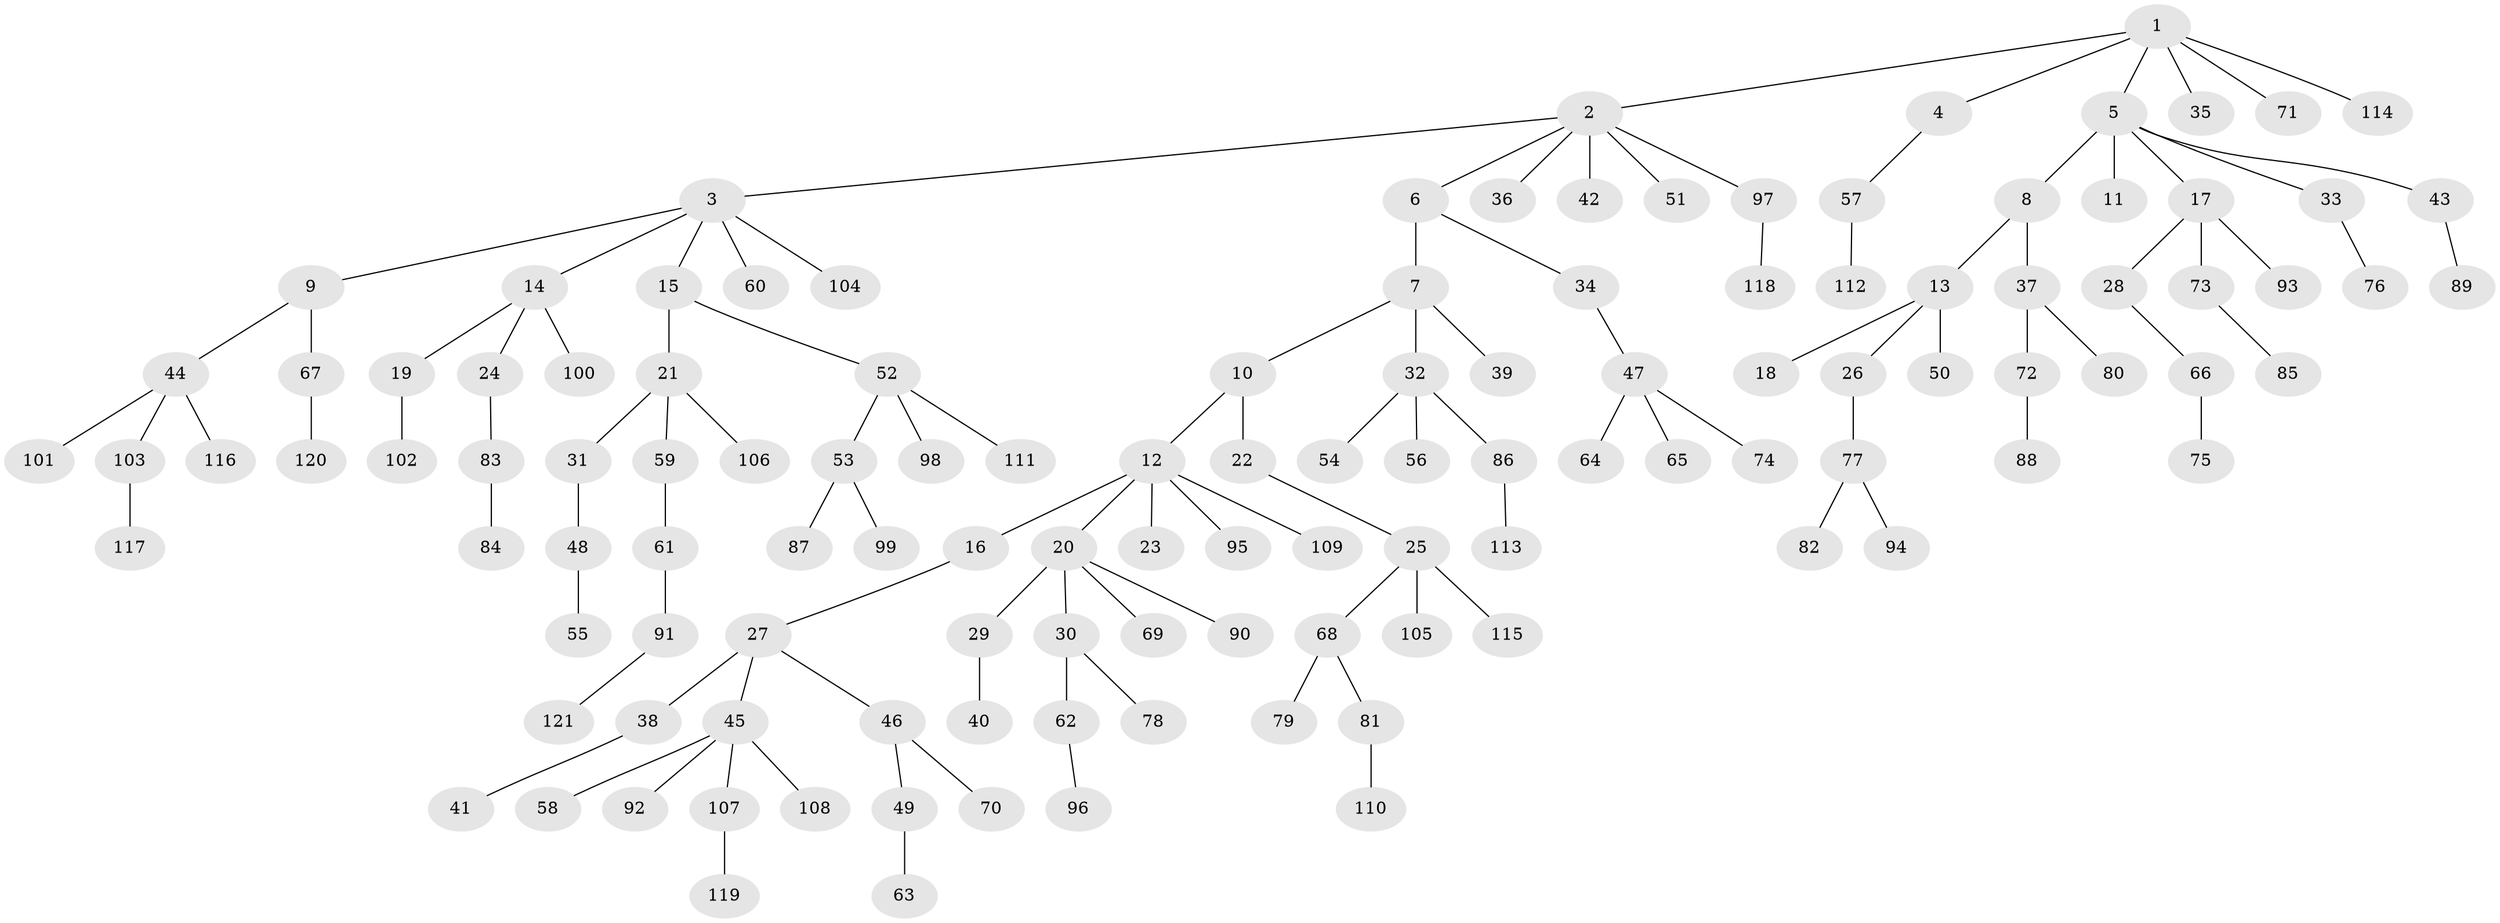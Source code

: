 // coarse degree distribution, {3: 0.1891891891891892, 4: 0.10810810810810811, 1: 0.4594594594594595, 2: 0.24324324324324326}
// Generated by graph-tools (version 1.1) at 2025/51/03/04/25 22:51:47]
// undirected, 121 vertices, 120 edges
graph export_dot {
  node [color=gray90,style=filled];
  1;
  2;
  3;
  4;
  5;
  6;
  7;
  8;
  9;
  10;
  11;
  12;
  13;
  14;
  15;
  16;
  17;
  18;
  19;
  20;
  21;
  22;
  23;
  24;
  25;
  26;
  27;
  28;
  29;
  30;
  31;
  32;
  33;
  34;
  35;
  36;
  37;
  38;
  39;
  40;
  41;
  42;
  43;
  44;
  45;
  46;
  47;
  48;
  49;
  50;
  51;
  52;
  53;
  54;
  55;
  56;
  57;
  58;
  59;
  60;
  61;
  62;
  63;
  64;
  65;
  66;
  67;
  68;
  69;
  70;
  71;
  72;
  73;
  74;
  75;
  76;
  77;
  78;
  79;
  80;
  81;
  82;
  83;
  84;
  85;
  86;
  87;
  88;
  89;
  90;
  91;
  92;
  93;
  94;
  95;
  96;
  97;
  98;
  99;
  100;
  101;
  102;
  103;
  104;
  105;
  106;
  107;
  108;
  109;
  110;
  111;
  112;
  113;
  114;
  115;
  116;
  117;
  118;
  119;
  120;
  121;
  1 -- 2;
  1 -- 4;
  1 -- 5;
  1 -- 35;
  1 -- 71;
  1 -- 114;
  2 -- 3;
  2 -- 6;
  2 -- 36;
  2 -- 42;
  2 -- 51;
  2 -- 97;
  3 -- 9;
  3 -- 14;
  3 -- 15;
  3 -- 60;
  3 -- 104;
  4 -- 57;
  5 -- 8;
  5 -- 11;
  5 -- 17;
  5 -- 33;
  5 -- 43;
  6 -- 7;
  6 -- 34;
  7 -- 10;
  7 -- 32;
  7 -- 39;
  8 -- 13;
  8 -- 37;
  9 -- 44;
  9 -- 67;
  10 -- 12;
  10 -- 22;
  12 -- 16;
  12 -- 20;
  12 -- 23;
  12 -- 95;
  12 -- 109;
  13 -- 18;
  13 -- 26;
  13 -- 50;
  14 -- 19;
  14 -- 24;
  14 -- 100;
  15 -- 21;
  15 -- 52;
  16 -- 27;
  17 -- 28;
  17 -- 73;
  17 -- 93;
  19 -- 102;
  20 -- 29;
  20 -- 30;
  20 -- 69;
  20 -- 90;
  21 -- 31;
  21 -- 59;
  21 -- 106;
  22 -- 25;
  24 -- 83;
  25 -- 68;
  25 -- 105;
  25 -- 115;
  26 -- 77;
  27 -- 38;
  27 -- 45;
  27 -- 46;
  28 -- 66;
  29 -- 40;
  30 -- 62;
  30 -- 78;
  31 -- 48;
  32 -- 54;
  32 -- 56;
  32 -- 86;
  33 -- 76;
  34 -- 47;
  37 -- 72;
  37 -- 80;
  38 -- 41;
  43 -- 89;
  44 -- 101;
  44 -- 103;
  44 -- 116;
  45 -- 58;
  45 -- 92;
  45 -- 107;
  45 -- 108;
  46 -- 49;
  46 -- 70;
  47 -- 64;
  47 -- 65;
  47 -- 74;
  48 -- 55;
  49 -- 63;
  52 -- 53;
  52 -- 98;
  52 -- 111;
  53 -- 87;
  53 -- 99;
  57 -- 112;
  59 -- 61;
  61 -- 91;
  62 -- 96;
  66 -- 75;
  67 -- 120;
  68 -- 79;
  68 -- 81;
  72 -- 88;
  73 -- 85;
  77 -- 82;
  77 -- 94;
  81 -- 110;
  83 -- 84;
  86 -- 113;
  91 -- 121;
  97 -- 118;
  103 -- 117;
  107 -- 119;
}
